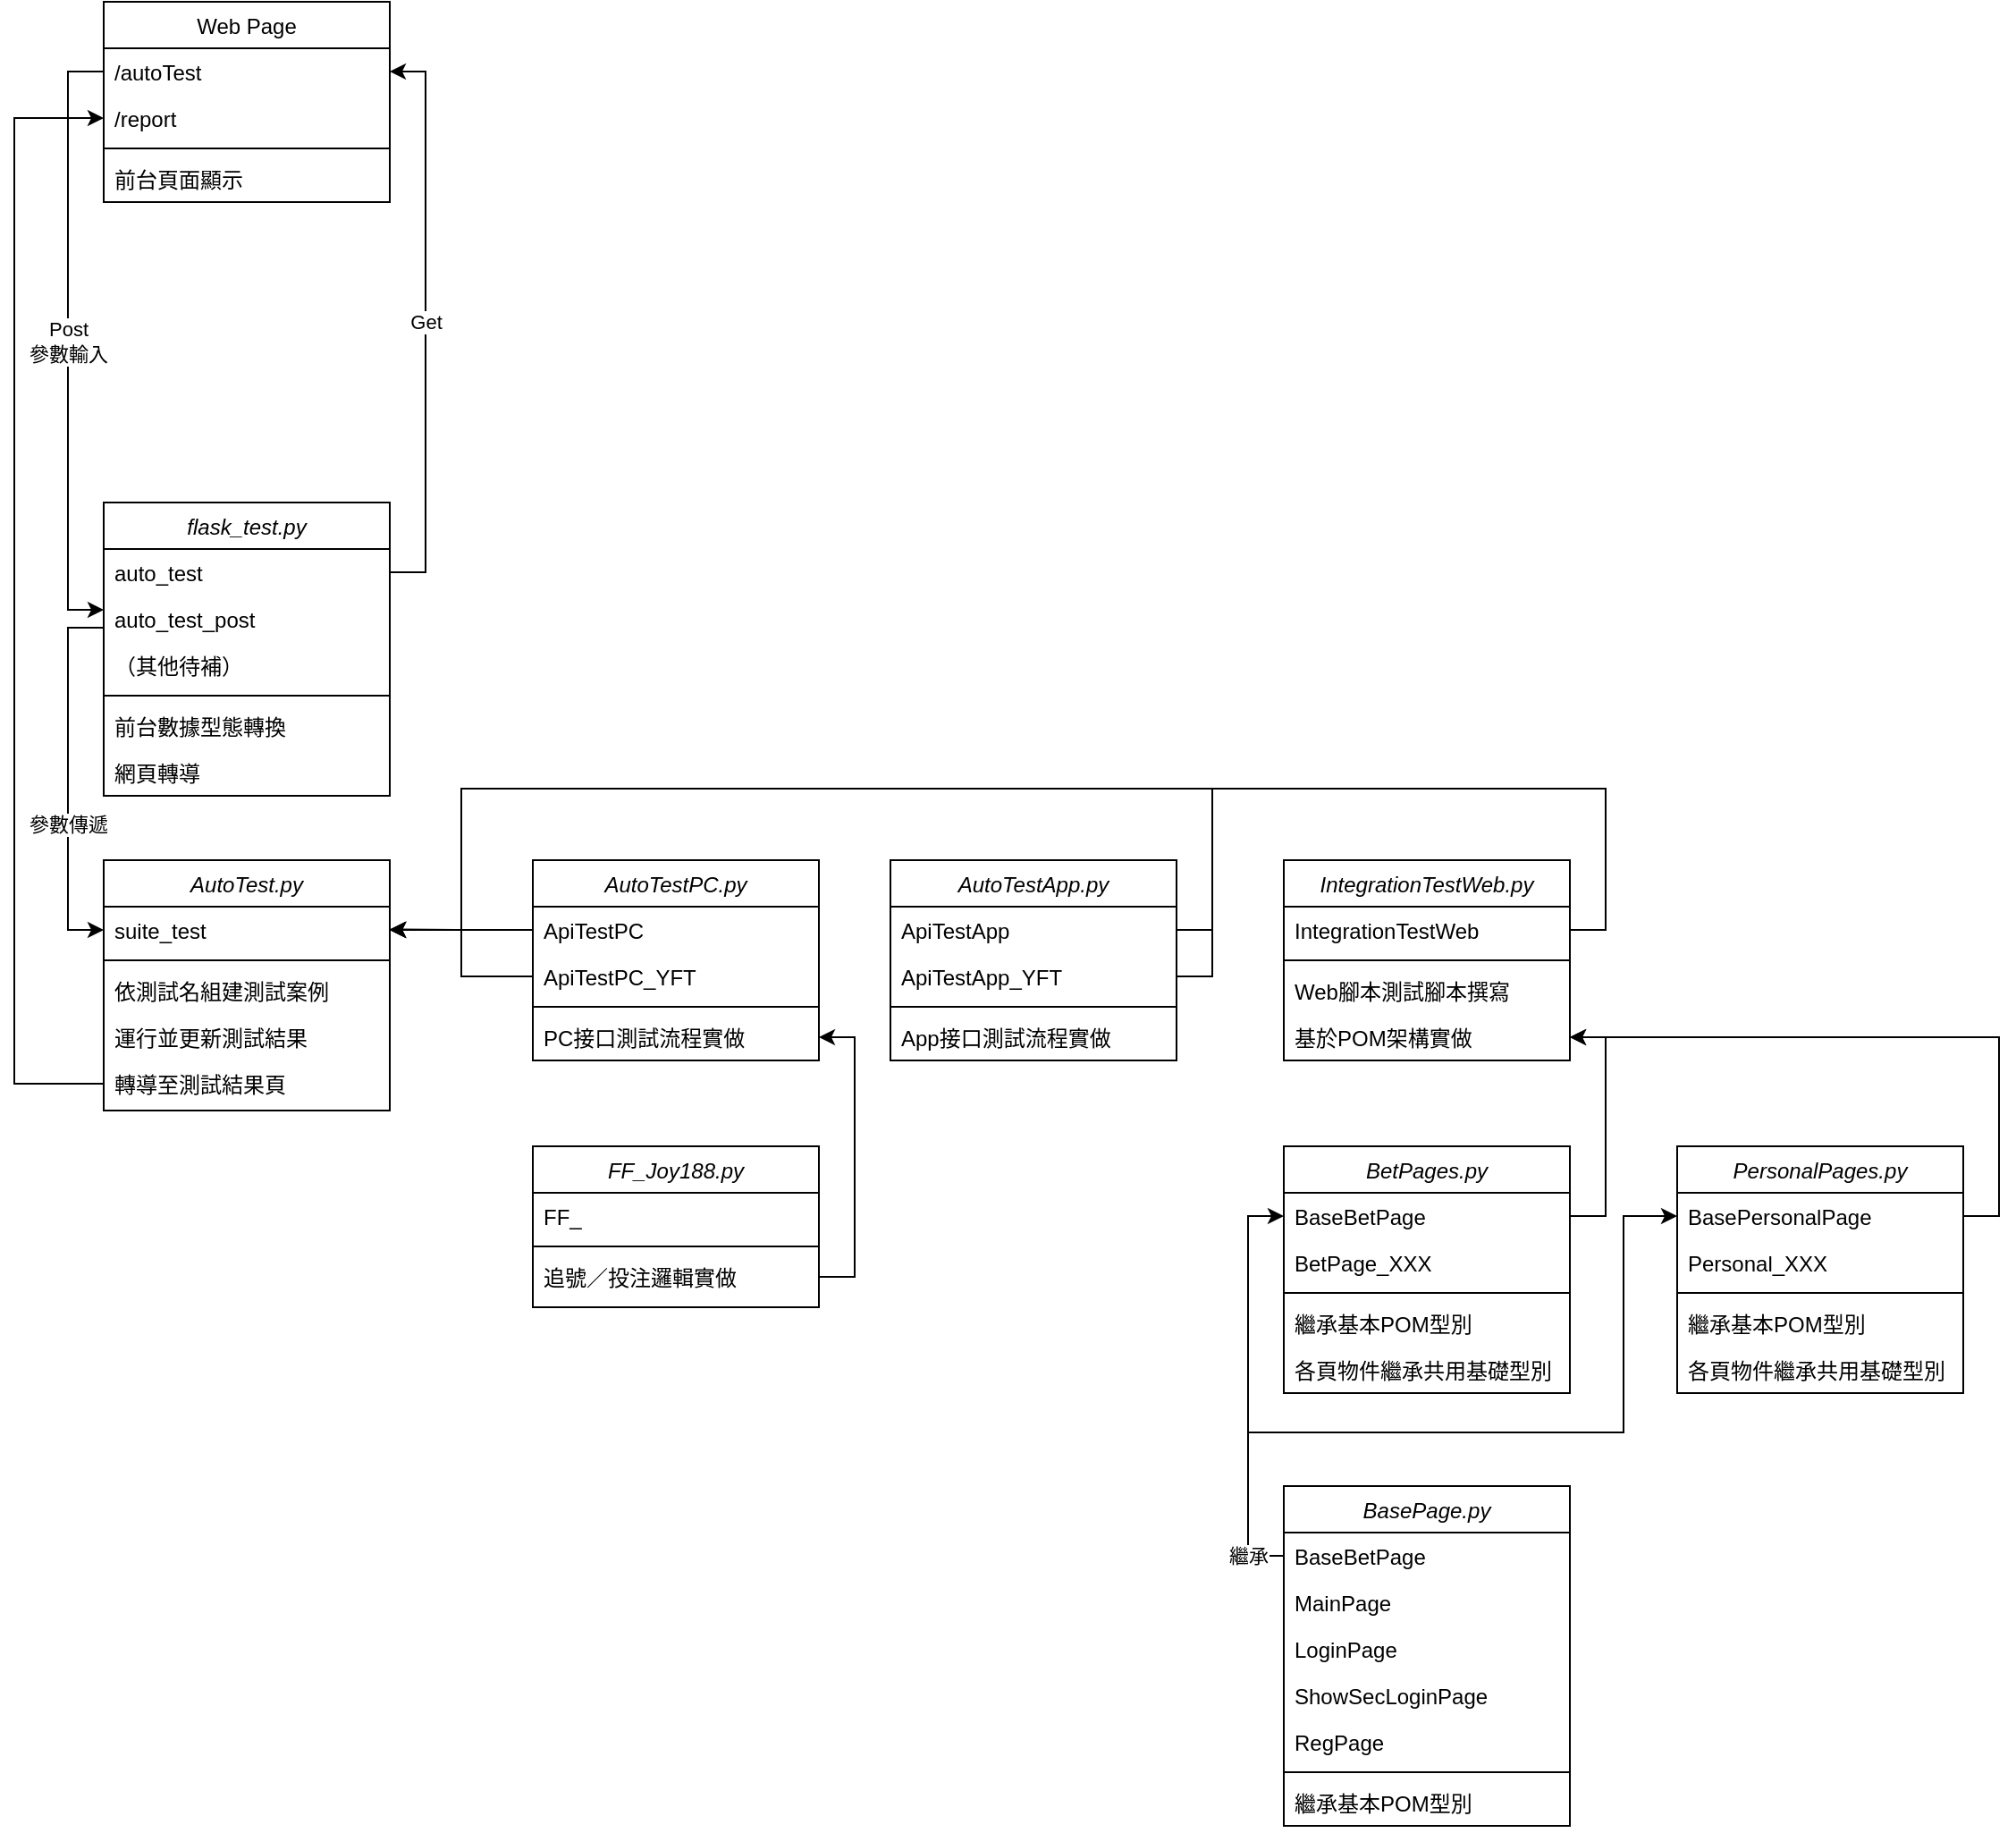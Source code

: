 <mxfile version="14.3.0" type="github">
  <diagram id="C5RBs43oDa-KdzZeNtuy" name="Page-1">
    <mxGraphModel dx="1221" dy="654" grid="1" gridSize="10" guides="1" tooltips="1" connect="1" arrows="1" fold="1" page="1" pageScale="1" pageWidth="827" pageHeight="1169" math="0" shadow="0">
      <root>
        <mxCell id="WIyWlLk6GJQsqaUBKTNV-0" />
        <mxCell id="WIyWlLk6GJQsqaUBKTNV-1" parent="WIyWlLk6GJQsqaUBKTNV-0" />
        <mxCell id="zkfFHV4jXpPFQw0GAbJ--0" value="flask_test.py" style="swimlane;fontStyle=2;align=center;verticalAlign=top;childLayout=stackLayout;horizontal=1;startSize=26;horizontalStack=0;resizeParent=1;resizeLast=0;collapsible=1;marginBottom=0;rounded=0;shadow=0;strokeWidth=1;" parent="WIyWlLk6GJQsqaUBKTNV-1" vertex="1">
          <mxGeometry x="200" y="280" width="160" height="164" as="geometry">
            <mxRectangle x="230" y="140" width="160" height="26" as="alternateBounds" />
          </mxGeometry>
        </mxCell>
        <mxCell id="zkfFHV4jXpPFQw0GAbJ--1" value="auto_test" style="text;align=left;verticalAlign=top;spacingLeft=4;spacingRight=4;overflow=hidden;rotatable=0;points=[[0,0.5],[1,0.5]];portConstraint=eastwest;" parent="zkfFHV4jXpPFQw0GAbJ--0" vertex="1">
          <mxGeometry y="26" width="160" height="26" as="geometry" />
        </mxCell>
        <mxCell id="zkfFHV4jXpPFQw0GAbJ--2" value="auto_test_post" style="text;align=left;verticalAlign=top;spacingLeft=4;spacingRight=4;overflow=hidden;rotatable=0;points=[[0,0.5],[1,0.5]];portConstraint=eastwest;rounded=0;shadow=0;html=0;" parent="zkfFHV4jXpPFQw0GAbJ--0" vertex="1">
          <mxGeometry y="52" width="160" height="26" as="geometry" />
        </mxCell>
        <mxCell id="zkfFHV4jXpPFQw0GAbJ--3" value="（其他待補）" style="text;align=left;verticalAlign=top;spacingLeft=4;spacingRight=4;overflow=hidden;rotatable=0;points=[[0,0.5],[1,0.5]];portConstraint=eastwest;rounded=0;shadow=0;html=0;" parent="zkfFHV4jXpPFQw0GAbJ--0" vertex="1">
          <mxGeometry y="78" width="160" height="26" as="geometry" />
        </mxCell>
        <mxCell id="zkfFHV4jXpPFQw0GAbJ--4" value="" style="line;html=1;strokeWidth=1;align=left;verticalAlign=middle;spacingTop=-1;spacingLeft=3;spacingRight=3;rotatable=0;labelPosition=right;points=[];portConstraint=eastwest;" parent="zkfFHV4jXpPFQw0GAbJ--0" vertex="1">
          <mxGeometry y="104" width="160" height="8" as="geometry" />
        </mxCell>
        <mxCell id="tOZh9jG0fcJi41N_YmbX-11" value="前台數據型態轉換" style="text;align=left;verticalAlign=top;spacingLeft=4;spacingRight=4;overflow=hidden;rotatable=0;points=[[0,0.5],[1,0.5]];portConstraint=eastwest;" vertex="1" parent="zkfFHV4jXpPFQw0GAbJ--0">
          <mxGeometry y="112" width="160" height="26" as="geometry" />
        </mxCell>
        <mxCell id="zkfFHV4jXpPFQw0GAbJ--5" value="網頁轉導" style="text;align=left;verticalAlign=top;spacingLeft=4;spacingRight=4;overflow=hidden;rotatable=0;points=[[0,0.5],[1,0.5]];portConstraint=eastwest;" parent="zkfFHV4jXpPFQw0GAbJ--0" vertex="1">
          <mxGeometry y="138" width="160" height="26" as="geometry" />
        </mxCell>
        <mxCell id="zkfFHV4jXpPFQw0GAbJ--17" value="Web Page&#xa;" style="swimlane;fontStyle=0;align=center;verticalAlign=top;childLayout=stackLayout;horizontal=1;startSize=26;horizontalStack=0;resizeParent=1;resizeLast=0;collapsible=1;marginBottom=0;rounded=0;shadow=0;strokeWidth=1;" parent="WIyWlLk6GJQsqaUBKTNV-1" vertex="1">
          <mxGeometry x="200" width="160" height="112" as="geometry">
            <mxRectangle x="550" y="140" width="160" height="26" as="alternateBounds" />
          </mxGeometry>
        </mxCell>
        <mxCell id="zkfFHV4jXpPFQw0GAbJ--18" value="/autoTest" style="text;align=left;verticalAlign=top;spacingLeft=4;spacingRight=4;overflow=hidden;rotatable=0;points=[[0,0.5],[1,0.5]];portConstraint=eastwest;" parent="zkfFHV4jXpPFQw0GAbJ--17" vertex="1">
          <mxGeometry y="26" width="160" height="26" as="geometry" />
        </mxCell>
        <mxCell id="tOZh9jG0fcJi41N_YmbX-16" value="/report" style="text;align=left;verticalAlign=top;spacingLeft=4;spacingRight=4;overflow=hidden;rotatable=0;points=[[0,0.5],[1,0.5]];portConstraint=eastwest;" vertex="1" parent="zkfFHV4jXpPFQw0GAbJ--17">
          <mxGeometry y="52" width="160" height="26" as="geometry" />
        </mxCell>
        <mxCell id="zkfFHV4jXpPFQw0GAbJ--23" value="" style="line;html=1;strokeWidth=1;align=left;verticalAlign=middle;spacingTop=-1;spacingLeft=3;spacingRight=3;rotatable=0;labelPosition=right;points=[];portConstraint=eastwest;" parent="zkfFHV4jXpPFQw0GAbJ--17" vertex="1">
          <mxGeometry y="78" width="160" height="8" as="geometry" />
        </mxCell>
        <mxCell id="zkfFHV4jXpPFQw0GAbJ--24" value="前台頁面顯示" style="text;align=left;verticalAlign=top;spacingLeft=4;spacingRight=4;overflow=hidden;rotatable=0;points=[[0,0.5],[1,0.5]];portConstraint=eastwest;" parent="zkfFHV4jXpPFQw0GAbJ--17" vertex="1">
          <mxGeometry y="86" width="160" height="26" as="geometry" />
        </mxCell>
        <mxCell id="tOZh9jG0fcJi41N_YmbX-0" value="Get" style="edgeStyle=orthogonalEdgeStyle;rounded=0;orthogonalLoop=1;jettySize=auto;html=1;exitX=1;exitY=0.5;exitDx=0;exitDy=0;entryX=1;entryY=0.5;entryDx=0;entryDy=0;" edge="1" parent="WIyWlLk6GJQsqaUBKTNV-1" source="zkfFHV4jXpPFQw0GAbJ--1" target="zkfFHV4jXpPFQw0GAbJ--18">
          <mxGeometry relative="1" as="geometry" />
        </mxCell>
        <mxCell id="tOZh9jG0fcJi41N_YmbX-1" value="Post&lt;br&gt;參數輸入" style="edgeStyle=orthogonalEdgeStyle;rounded=0;orthogonalLoop=1;jettySize=auto;html=1;exitX=0;exitY=0.5;exitDx=0;exitDy=0;" edge="1" parent="WIyWlLk6GJQsqaUBKTNV-1" source="zkfFHV4jXpPFQw0GAbJ--18">
          <mxGeometry relative="1" as="geometry">
            <mxPoint x="200" y="340" as="targetPoint" />
            <Array as="points">
              <mxPoint x="180" y="39" />
              <mxPoint x="180" y="340" />
              <mxPoint x="200" y="340" />
            </Array>
          </mxGeometry>
        </mxCell>
        <mxCell id="tOZh9jG0fcJi41N_YmbX-2" value="AutoTest.py" style="swimlane;fontStyle=2;align=center;verticalAlign=top;childLayout=stackLayout;horizontal=1;startSize=26;horizontalStack=0;resizeParent=1;resizeLast=0;collapsible=1;marginBottom=0;rounded=0;shadow=0;strokeWidth=1;" vertex="1" parent="WIyWlLk6GJQsqaUBKTNV-1">
          <mxGeometry x="200" y="480" width="160" height="140" as="geometry">
            <mxRectangle x="230" y="140" width="160" height="26" as="alternateBounds" />
          </mxGeometry>
        </mxCell>
        <mxCell id="tOZh9jG0fcJi41N_YmbX-3" value="suite_test" style="text;align=left;verticalAlign=top;spacingLeft=4;spacingRight=4;overflow=hidden;rotatable=0;points=[[0,0.5],[1,0.5]];portConstraint=eastwest;" vertex="1" parent="tOZh9jG0fcJi41N_YmbX-2">
          <mxGeometry y="26" width="160" height="26" as="geometry" />
        </mxCell>
        <mxCell id="tOZh9jG0fcJi41N_YmbX-6" value="" style="line;html=1;strokeWidth=1;align=left;verticalAlign=middle;spacingTop=-1;spacingLeft=3;spacingRight=3;rotatable=0;labelPosition=right;points=[];portConstraint=eastwest;" vertex="1" parent="tOZh9jG0fcJi41N_YmbX-2">
          <mxGeometry y="52" width="160" height="8" as="geometry" />
        </mxCell>
        <mxCell id="tOZh9jG0fcJi41N_YmbX-7" value="依測試名組建測試案例" style="text;align=left;verticalAlign=top;spacingLeft=4;spacingRight=4;overflow=hidden;rotatable=0;points=[[0,0.5],[1,0.5]];portConstraint=eastwest;" vertex="1" parent="tOZh9jG0fcJi41N_YmbX-2">
          <mxGeometry y="60" width="160" height="26" as="geometry" />
        </mxCell>
        <mxCell id="tOZh9jG0fcJi41N_YmbX-12" value="運行並更新測試結果" style="text;align=left;verticalAlign=top;spacingLeft=4;spacingRight=4;overflow=hidden;rotatable=0;points=[[0,0.5],[1,0.5]];portConstraint=eastwest;" vertex="1" parent="tOZh9jG0fcJi41N_YmbX-2">
          <mxGeometry y="86" width="160" height="26" as="geometry" />
        </mxCell>
        <mxCell id="tOZh9jG0fcJi41N_YmbX-13" value="轉導至測試結果頁" style="text;align=left;verticalAlign=top;spacingLeft=4;spacingRight=4;overflow=hidden;rotatable=0;points=[[0,0.5],[1,0.5]];portConstraint=eastwest;" vertex="1" parent="tOZh9jG0fcJi41N_YmbX-2">
          <mxGeometry y="112" width="160" height="26" as="geometry" />
        </mxCell>
        <mxCell id="tOZh9jG0fcJi41N_YmbX-10" value="參數傳遞" style="edgeStyle=orthogonalEdgeStyle;rounded=0;orthogonalLoop=1;jettySize=auto;html=1;" edge="1" parent="WIyWlLk6GJQsqaUBKTNV-1">
          <mxGeometry x="0.279" relative="1" as="geometry">
            <mxPoint x="200" y="340" as="sourcePoint" />
            <mxPoint x="200" y="519" as="targetPoint" />
            <Array as="points">
              <mxPoint x="200" y="350" />
              <mxPoint x="180" y="350" />
              <mxPoint x="180" y="519" />
            </Array>
            <mxPoint as="offset" />
          </mxGeometry>
        </mxCell>
        <mxCell id="tOZh9jG0fcJi41N_YmbX-15" style="edgeStyle=orthogonalEdgeStyle;rounded=0;orthogonalLoop=1;jettySize=auto;html=1;exitX=0;exitY=0.5;exitDx=0;exitDy=0;entryX=0;entryY=0.5;entryDx=0;entryDy=0;" edge="1" parent="WIyWlLk6GJQsqaUBKTNV-1" source="tOZh9jG0fcJi41N_YmbX-13" target="tOZh9jG0fcJi41N_YmbX-16">
          <mxGeometry relative="1" as="geometry">
            <Array as="points">
              <mxPoint x="150" y="605" />
              <mxPoint x="150" y="65" />
            </Array>
          </mxGeometry>
        </mxCell>
        <mxCell id="tOZh9jG0fcJi41N_YmbX-17" value="AutoTestPC.py" style="swimlane;fontStyle=2;align=center;verticalAlign=top;childLayout=stackLayout;horizontal=1;startSize=26;horizontalStack=0;resizeParent=1;resizeLast=0;collapsible=1;marginBottom=0;rounded=0;shadow=0;strokeWidth=1;" vertex="1" parent="WIyWlLk6GJQsqaUBKTNV-1">
          <mxGeometry x="440" y="480" width="160" height="112" as="geometry">
            <mxRectangle x="230" y="140" width="160" height="26" as="alternateBounds" />
          </mxGeometry>
        </mxCell>
        <mxCell id="tOZh9jG0fcJi41N_YmbX-18" value="ApiTestPC" style="text;align=left;verticalAlign=top;spacingLeft=4;spacingRight=4;overflow=hidden;rotatable=0;points=[[0,0.5],[1,0.5]];portConstraint=eastwest;" vertex="1" parent="tOZh9jG0fcJi41N_YmbX-17">
          <mxGeometry y="26" width="160" height="26" as="geometry" />
        </mxCell>
        <mxCell id="tOZh9jG0fcJi41N_YmbX-23" value="ApiTestPC_YFT" style="text;align=left;verticalAlign=top;spacingLeft=4;spacingRight=4;overflow=hidden;rotatable=0;points=[[0,0.5],[1,0.5]];portConstraint=eastwest;" vertex="1" parent="tOZh9jG0fcJi41N_YmbX-17">
          <mxGeometry y="52" width="160" height="26" as="geometry" />
        </mxCell>
        <mxCell id="tOZh9jG0fcJi41N_YmbX-19" value="" style="line;html=1;strokeWidth=1;align=left;verticalAlign=middle;spacingTop=-1;spacingLeft=3;spacingRight=3;rotatable=0;labelPosition=right;points=[];portConstraint=eastwest;" vertex="1" parent="tOZh9jG0fcJi41N_YmbX-17">
          <mxGeometry y="78" width="160" height="8" as="geometry" />
        </mxCell>
        <mxCell id="tOZh9jG0fcJi41N_YmbX-20" value="PC接口測試流程實做" style="text;align=left;verticalAlign=top;spacingLeft=4;spacingRight=4;overflow=hidden;rotatable=0;points=[[0,0.5],[1,0.5]];portConstraint=eastwest;" vertex="1" parent="tOZh9jG0fcJi41N_YmbX-17">
          <mxGeometry y="86" width="160" height="26" as="geometry" />
        </mxCell>
        <mxCell id="tOZh9jG0fcJi41N_YmbX-26" value="FF_Joy188.py" style="swimlane;fontStyle=2;align=center;verticalAlign=top;childLayout=stackLayout;horizontal=1;startSize=26;horizontalStack=0;resizeParent=1;resizeLast=0;collapsible=1;marginBottom=0;rounded=0;shadow=0;strokeWidth=1;" vertex="1" parent="WIyWlLk6GJQsqaUBKTNV-1">
          <mxGeometry x="440" y="640" width="160" height="90" as="geometry">
            <mxRectangle x="230" y="140" width="160" height="26" as="alternateBounds" />
          </mxGeometry>
        </mxCell>
        <mxCell id="tOZh9jG0fcJi41N_YmbX-27" value="FF_" style="text;align=left;verticalAlign=top;spacingLeft=4;spacingRight=4;overflow=hidden;rotatable=0;points=[[0,0.5],[1,0.5]];portConstraint=eastwest;" vertex="1" parent="tOZh9jG0fcJi41N_YmbX-26">
          <mxGeometry y="26" width="160" height="26" as="geometry" />
        </mxCell>
        <mxCell id="tOZh9jG0fcJi41N_YmbX-29" value="" style="line;html=1;strokeWidth=1;align=left;verticalAlign=middle;spacingTop=-1;spacingLeft=3;spacingRight=3;rotatable=0;labelPosition=right;points=[];portConstraint=eastwest;" vertex="1" parent="tOZh9jG0fcJi41N_YmbX-26">
          <mxGeometry y="52" width="160" height="8" as="geometry" />
        </mxCell>
        <mxCell id="tOZh9jG0fcJi41N_YmbX-30" value="追號／投注邏輯實做" style="text;align=left;verticalAlign=top;spacingLeft=4;spacingRight=4;overflow=hidden;rotatable=0;points=[[0,0.5],[1,0.5]];portConstraint=eastwest;" vertex="1" parent="tOZh9jG0fcJi41N_YmbX-26">
          <mxGeometry y="60" width="160" height="26" as="geometry" />
        </mxCell>
        <mxCell id="tOZh9jG0fcJi41N_YmbX-31" style="edgeStyle=orthogonalEdgeStyle;rounded=0;orthogonalLoop=1;jettySize=auto;html=1;exitX=1;exitY=0.5;exitDx=0;exitDy=0;entryX=1;entryY=0.5;entryDx=0;entryDy=0;" edge="1" parent="WIyWlLk6GJQsqaUBKTNV-1" source="tOZh9jG0fcJi41N_YmbX-30" target="tOZh9jG0fcJi41N_YmbX-20">
          <mxGeometry relative="1" as="geometry" />
        </mxCell>
        <mxCell id="tOZh9jG0fcJi41N_YmbX-32" value="AutoTestApp.py" style="swimlane;fontStyle=2;align=center;verticalAlign=top;childLayout=stackLayout;horizontal=1;startSize=26;horizontalStack=0;resizeParent=1;resizeLast=0;collapsible=1;marginBottom=0;rounded=0;shadow=0;strokeWidth=1;" vertex="1" parent="WIyWlLk6GJQsqaUBKTNV-1">
          <mxGeometry x="640" y="480" width="160" height="112" as="geometry">
            <mxRectangle x="230" y="140" width="160" height="26" as="alternateBounds" />
          </mxGeometry>
        </mxCell>
        <mxCell id="tOZh9jG0fcJi41N_YmbX-33" value="ApiTestApp" style="text;align=left;verticalAlign=top;spacingLeft=4;spacingRight=4;overflow=hidden;rotatable=0;points=[[0,0.5],[1,0.5]];portConstraint=eastwest;" vertex="1" parent="tOZh9jG0fcJi41N_YmbX-32">
          <mxGeometry y="26" width="160" height="26" as="geometry" />
        </mxCell>
        <mxCell id="tOZh9jG0fcJi41N_YmbX-34" value="ApiTestApp_YFT" style="text;align=left;verticalAlign=top;spacingLeft=4;spacingRight=4;overflow=hidden;rotatable=0;points=[[0,0.5],[1,0.5]];portConstraint=eastwest;" vertex="1" parent="tOZh9jG0fcJi41N_YmbX-32">
          <mxGeometry y="52" width="160" height="26" as="geometry" />
        </mxCell>
        <mxCell id="tOZh9jG0fcJi41N_YmbX-35" value="" style="line;html=1;strokeWidth=1;align=left;verticalAlign=middle;spacingTop=-1;spacingLeft=3;spacingRight=3;rotatable=0;labelPosition=right;points=[];portConstraint=eastwest;" vertex="1" parent="tOZh9jG0fcJi41N_YmbX-32">
          <mxGeometry y="78" width="160" height="8" as="geometry" />
        </mxCell>
        <mxCell id="tOZh9jG0fcJi41N_YmbX-36" value="App接口測試流程實做" style="text;align=left;verticalAlign=top;spacingLeft=4;spacingRight=4;overflow=hidden;rotatable=0;points=[[0,0.5],[1,0.5]];portConstraint=eastwest;" vertex="1" parent="tOZh9jG0fcJi41N_YmbX-32">
          <mxGeometry y="86" width="160" height="26" as="geometry" />
        </mxCell>
        <mxCell id="tOZh9jG0fcJi41N_YmbX-37" style="edgeStyle=orthogonalEdgeStyle;rounded=0;orthogonalLoop=1;jettySize=auto;html=1;exitX=1;exitY=0.5;exitDx=0;exitDy=0;entryX=1;entryY=0.5;entryDx=0;entryDy=0;" edge="1" parent="WIyWlLk6GJQsqaUBKTNV-1" source="tOZh9jG0fcJi41N_YmbX-33" target="tOZh9jG0fcJi41N_YmbX-3">
          <mxGeometry relative="1" as="geometry">
            <Array as="points">
              <mxPoint x="820" y="519" />
              <mxPoint x="820" y="440" />
              <mxPoint x="400" y="440" />
              <mxPoint x="400" y="519" />
            </Array>
          </mxGeometry>
        </mxCell>
        <mxCell id="tOZh9jG0fcJi41N_YmbX-38" style="edgeStyle=orthogonalEdgeStyle;rounded=0;orthogonalLoop=1;jettySize=auto;html=1;exitX=0;exitY=0.5;exitDx=0;exitDy=0;" edge="1" parent="WIyWlLk6GJQsqaUBKTNV-1" source="tOZh9jG0fcJi41N_YmbX-18">
          <mxGeometry relative="1" as="geometry">
            <mxPoint x="360" y="518.667" as="targetPoint" />
          </mxGeometry>
        </mxCell>
        <mxCell id="tOZh9jG0fcJi41N_YmbX-39" style="edgeStyle=orthogonalEdgeStyle;rounded=0;orthogonalLoop=1;jettySize=auto;html=1;entryX=1;entryY=0.5;entryDx=0;entryDy=0;" edge="1" parent="WIyWlLk6GJQsqaUBKTNV-1" source="tOZh9jG0fcJi41N_YmbX-23" target="tOZh9jG0fcJi41N_YmbX-3">
          <mxGeometry relative="1" as="geometry" />
        </mxCell>
        <mxCell id="tOZh9jG0fcJi41N_YmbX-40" style="edgeStyle=orthogonalEdgeStyle;rounded=0;orthogonalLoop=1;jettySize=auto;html=1;exitX=1;exitY=0.5;exitDx=0;exitDy=0;entryX=1;entryY=0.5;entryDx=0;entryDy=0;" edge="1" parent="WIyWlLk6GJQsqaUBKTNV-1" source="tOZh9jG0fcJi41N_YmbX-34" target="tOZh9jG0fcJi41N_YmbX-3">
          <mxGeometry relative="1" as="geometry">
            <Array as="points">
              <mxPoint x="820" y="545" />
              <mxPoint x="820" y="440" />
              <mxPoint x="400" y="440" />
              <mxPoint x="400" y="519" />
            </Array>
          </mxGeometry>
        </mxCell>
        <mxCell id="tOZh9jG0fcJi41N_YmbX-41" value="IntegrationTestWeb.py" style="swimlane;fontStyle=2;align=center;verticalAlign=top;childLayout=stackLayout;horizontal=1;startSize=26;horizontalStack=0;resizeParent=1;resizeLast=0;collapsible=1;marginBottom=0;rounded=0;shadow=0;strokeWidth=1;" vertex="1" parent="WIyWlLk6GJQsqaUBKTNV-1">
          <mxGeometry x="860" y="480" width="160" height="112" as="geometry">
            <mxRectangle x="230" y="140" width="160" height="26" as="alternateBounds" />
          </mxGeometry>
        </mxCell>
        <mxCell id="tOZh9jG0fcJi41N_YmbX-42" value="IntegrationTestWeb" style="text;align=left;verticalAlign=top;spacingLeft=4;spacingRight=4;overflow=hidden;rotatable=0;points=[[0,0.5],[1,0.5]];portConstraint=eastwest;" vertex="1" parent="tOZh9jG0fcJi41N_YmbX-41">
          <mxGeometry y="26" width="160" height="26" as="geometry" />
        </mxCell>
        <mxCell id="tOZh9jG0fcJi41N_YmbX-44" value="" style="line;html=1;strokeWidth=1;align=left;verticalAlign=middle;spacingTop=-1;spacingLeft=3;spacingRight=3;rotatable=0;labelPosition=right;points=[];portConstraint=eastwest;" vertex="1" parent="tOZh9jG0fcJi41N_YmbX-41">
          <mxGeometry y="52" width="160" height="8" as="geometry" />
        </mxCell>
        <mxCell id="tOZh9jG0fcJi41N_YmbX-45" value="Web腳本測試腳本撰寫" style="text;align=left;verticalAlign=top;spacingLeft=4;spacingRight=4;overflow=hidden;rotatable=0;points=[[0,0.5],[1,0.5]];portConstraint=eastwest;" vertex="1" parent="tOZh9jG0fcJi41N_YmbX-41">
          <mxGeometry y="60" width="160" height="26" as="geometry" />
        </mxCell>
        <mxCell id="tOZh9jG0fcJi41N_YmbX-46" value="基於POM架構實做" style="text;align=left;verticalAlign=top;spacingLeft=4;spacingRight=4;overflow=hidden;rotatable=0;points=[[0,0.5],[1,0.5]];portConstraint=eastwest;" vertex="1" parent="tOZh9jG0fcJi41N_YmbX-41">
          <mxGeometry y="86" width="160" height="26" as="geometry" />
        </mxCell>
        <mxCell id="tOZh9jG0fcJi41N_YmbX-47" style="edgeStyle=orthogonalEdgeStyle;rounded=0;orthogonalLoop=1;jettySize=auto;html=1;exitX=1;exitY=0.5;exitDx=0;exitDy=0;entryX=1;entryY=0.5;entryDx=0;entryDy=0;" edge="1" parent="WIyWlLk6GJQsqaUBKTNV-1" source="tOZh9jG0fcJi41N_YmbX-42" target="tOZh9jG0fcJi41N_YmbX-3">
          <mxGeometry relative="1" as="geometry">
            <Array as="points">
              <mxPoint x="1040" y="519" />
              <mxPoint x="1040" y="440" />
              <mxPoint x="400" y="440" />
              <mxPoint x="400" y="519" />
            </Array>
          </mxGeometry>
        </mxCell>
        <mxCell id="tOZh9jG0fcJi41N_YmbX-48" value="BetPages.py" style="swimlane;fontStyle=2;align=center;verticalAlign=top;childLayout=stackLayout;horizontal=1;startSize=26;horizontalStack=0;resizeParent=1;resizeLast=0;collapsible=1;marginBottom=0;rounded=0;shadow=0;strokeWidth=1;" vertex="1" parent="WIyWlLk6GJQsqaUBKTNV-1">
          <mxGeometry x="860" y="640" width="160" height="138" as="geometry">
            <mxRectangle x="230" y="140" width="160" height="26" as="alternateBounds" />
          </mxGeometry>
        </mxCell>
        <mxCell id="tOZh9jG0fcJi41N_YmbX-49" value="BaseBetPage" style="text;align=left;verticalAlign=top;spacingLeft=4;spacingRight=4;overflow=hidden;rotatable=0;points=[[0,0.5],[1,0.5]];portConstraint=eastwest;" vertex="1" parent="tOZh9jG0fcJi41N_YmbX-48">
          <mxGeometry y="26" width="160" height="26" as="geometry" />
        </mxCell>
        <mxCell id="tOZh9jG0fcJi41N_YmbX-52" value="BetPage_XXX" style="text;align=left;verticalAlign=top;spacingLeft=4;spacingRight=4;overflow=hidden;rotatable=0;points=[[0,0.5],[1,0.5]];portConstraint=eastwest;" vertex="1" parent="tOZh9jG0fcJi41N_YmbX-48">
          <mxGeometry y="52" width="160" height="26" as="geometry" />
        </mxCell>
        <mxCell id="tOZh9jG0fcJi41N_YmbX-50" value="" style="line;html=1;strokeWidth=1;align=left;verticalAlign=middle;spacingTop=-1;spacingLeft=3;spacingRight=3;rotatable=0;labelPosition=right;points=[];portConstraint=eastwest;" vertex="1" parent="tOZh9jG0fcJi41N_YmbX-48">
          <mxGeometry y="78" width="160" height="8" as="geometry" />
        </mxCell>
        <mxCell id="tOZh9jG0fcJi41N_YmbX-51" value="繼承基本POM型別" style="text;align=left;verticalAlign=top;spacingLeft=4;spacingRight=4;overflow=hidden;rotatable=0;points=[[0,0.5],[1,0.5]];portConstraint=eastwest;" vertex="1" parent="tOZh9jG0fcJi41N_YmbX-48">
          <mxGeometry y="86" width="160" height="26" as="geometry" />
        </mxCell>
        <mxCell id="tOZh9jG0fcJi41N_YmbX-53" value="各頁物件繼承共用基礎型別" style="text;align=left;verticalAlign=top;spacingLeft=4;spacingRight=4;overflow=hidden;rotatable=0;points=[[0,0.5],[1,0.5]];portConstraint=eastwest;" vertex="1" parent="tOZh9jG0fcJi41N_YmbX-48">
          <mxGeometry y="112" width="160" height="26" as="geometry" />
        </mxCell>
        <mxCell id="tOZh9jG0fcJi41N_YmbX-56" style="edgeStyle=orthogonalEdgeStyle;rounded=0;orthogonalLoop=1;jettySize=auto;html=1;exitX=1;exitY=0.5;exitDx=0;exitDy=0;entryX=1;entryY=0.5;entryDx=0;entryDy=0;" edge="1" parent="WIyWlLk6GJQsqaUBKTNV-1" source="tOZh9jG0fcJi41N_YmbX-49" target="tOZh9jG0fcJi41N_YmbX-46">
          <mxGeometry relative="1" as="geometry" />
        </mxCell>
        <mxCell id="tOZh9jG0fcJi41N_YmbX-57" value="PersonalPages.py" style="swimlane;fontStyle=2;align=center;verticalAlign=top;childLayout=stackLayout;horizontal=1;startSize=26;horizontalStack=0;resizeParent=1;resizeLast=0;collapsible=1;marginBottom=0;rounded=0;shadow=0;strokeWidth=1;" vertex="1" parent="WIyWlLk6GJQsqaUBKTNV-1">
          <mxGeometry x="1080" y="640" width="160" height="138" as="geometry">
            <mxRectangle x="230" y="140" width="160" height="26" as="alternateBounds" />
          </mxGeometry>
        </mxCell>
        <mxCell id="tOZh9jG0fcJi41N_YmbX-58" value="BasePersonalPage" style="text;align=left;verticalAlign=top;spacingLeft=4;spacingRight=4;overflow=hidden;rotatable=0;points=[[0,0.5],[1,0.5]];portConstraint=eastwest;" vertex="1" parent="tOZh9jG0fcJi41N_YmbX-57">
          <mxGeometry y="26" width="160" height="26" as="geometry" />
        </mxCell>
        <mxCell id="tOZh9jG0fcJi41N_YmbX-59" value="Personal_XXX" style="text;align=left;verticalAlign=top;spacingLeft=4;spacingRight=4;overflow=hidden;rotatable=0;points=[[0,0.5],[1,0.5]];portConstraint=eastwest;" vertex="1" parent="tOZh9jG0fcJi41N_YmbX-57">
          <mxGeometry y="52" width="160" height="26" as="geometry" />
        </mxCell>
        <mxCell id="tOZh9jG0fcJi41N_YmbX-60" value="" style="line;html=1;strokeWidth=1;align=left;verticalAlign=middle;spacingTop=-1;spacingLeft=3;spacingRight=3;rotatable=0;labelPosition=right;points=[];portConstraint=eastwest;" vertex="1" parent="tOZh9jG0fcJi41N_YmbX-57">
          <mxGeometry y="78" width="160" height="8" as="geometry" />
        </mxCell>
        <mxCell id="tOZh9jG0fcJi41N_YmbX-61" value="繼承基本POM型別" style="text;align=left;verticalAlign=top;spacingLeft=4;spacingRight=4;overflow=hidden;rotatable=0;points=[[0,0.5],[1,0.5]];portConstraint=eastwest;" vertex="1" parent="tOZh9jG0fcJi41N_YmbX-57">
          <mxGeometry y="86" width="160" height="26" as="geometry" />
        </mxCell>
        <mxCell id="tOZh9jG0fcJi41N_YmbX-62" value="各頁物件繼承共用基礎型別" style="text;align=left;verticalAlign=top;spacingLeft=4;spacingRight=4;overflow=hidden;rotatable=0;points=[[0,0.5],[1,0.5]];portConstraint=eastwest;" vertex="1" parent="tOZh9jG0fcJi41N_YmbX-57">
          <mxGeometry y="112" width="160" height="26" as="geometry" />
        </mxCell>
        <mxCell id="tOZh9jG0fcJi41N_YmbX-63" value="BasePage.py" style="swimlane;fontStyle=2;align=center;verticalAlign=top;childLayout=stackLayout;horizontal=1;startSize=26;horizontalStack=0;resizeParent=1;resizeLast=0;collapsible=1;marginBottom=0;rounded=0;shadow=0;strokeWidth=1;" vertex="1" parent="WIyWlLk6GJQsqaUBKTNV-1">
          <mxGeometry x="860" y="830" width="160" height="190" as="geometry">
            <mxRectangle x="230" y="140" width="160" height="26" as="alternateBounds" />
          </mxGeometry>
        </mxCell>
        <mxCell id="tOZh9jG0fcJi41N_YmbX-64" value="BaseBetPage" style="text;align=left;verticalAlign=top;spacingLeft=4;spacingRight=4;overflow=hidden;rotatable=0;points=[[0,0.5],[1,0.5]];portConstraint=eastwest;" vertex="1" parent="tOZh9jG0fcJi41N_YmbX-63">
          <mxGeometry y="26" width="160" height="26" as="geometry" />
        </mxCell>
        <mxCell id="tOZh9jG0fcJi41N_YmbX-65" value="MainPage" style="text;align=left;verticalAlign=top;spacingLeft=4;spacingRight=4;overflow=hidden;rotatable=0;points=[[0,0.5],[1,0.5]];portConstraint=eastwest;" vertex="1" parent="tOZh9jG0fcJi41N_YmbX-63">
          <mxGeometry y="52" width="160" height="26" as="geometry" />
        </mxCell>
        <mxCell id="tOZh9jG0fcJi41N_YmbX-74" value="LoginPage" style="text;align=left;verticalAlign=top;spacingLeft=4;spacingRight=4;overflow=hidden;rotatable=0;points=[[0,0.5],[1,0.5]];portConstraint=eastwest;" vertex="1" parent="tOZh9jG0fcJi41N_YmbX-63">
          <mxGeometry y="78" width="160" height="26" as="geometry" />
        </mxCell>
        <mxCell id="tOZh9jG0fcJi41N_YmbX-75" value="ShowSecLoginPage" style="text;align=left;verticalAlign=top;spacingLeft=4;spacingRight=4;overflow=hidden;rotatable=0;points=[[0,0.5],[1,0.5]];portConstraint=eastwest;" vertex="1" parent="tOZh9jG0fcJi41N_YmbX-63">
          <mxGeometry y="104" width="160" height="26" as="geometry" />
        </mxCell>
        <mxCell id="tOZh9jG0fcJi41N_YmbX-76" value="RegPage" style="text;align=left;verticalAlign=top;spacingLeft=4;spacingRight=4;overflow=hidden;rotatable=0;points=[[0,0.5],[1,0.5]];portConstraint=eastwest;" vertex="1" parent="tOZh9jG0fcJi41N_YmbX-63">
          <mxGeometry y="130" width="160" height="26" as="geometry" />
        </mxCell>
        <mxCell id="tOZh9jG0fcJi41N_YmbX-66" value="" style="line;html=1;strokeWidth=1;align=left;verticalAlign=middle;spacingTop=-1;spacingLeft=3;spacingRight=3;rotatable=0;labelPosition=right;points=[];portConstraint=eastwest;" vertex="1" parent="tOZh9jG0fcJi41N_YmbX-63">
          <mxGeometry y="156" width="160" height="8" as="geometry" />
        </mxCell>
        <mxCell id="tOZh9jG0fcJi41N_YmbX-67" value="繼承基本POM型別" style="text;align=left;verticalAlign=top;spacingLeft=4;spacingRight=4;overflow=hidden;rotatable=0;points=[[0,0.5],[1,0.5]];portConstraint=eastwest;" vertex="1" parent="tOZh9jG0fcJi41N_YmbX-63">
          <mxGeometry y="164" width="160" height="26" as="geometry" />
        </mxCell>
        <mxCell id="tOZh9jG0fcJi41N_YmbX-69" style="edgeStyle=orthogonalEdgeStyle;rounded=0;orthogonalLoop=1;jettySize=auto;html=1;exitX=1;exitY=0.5;exitDx=0;exitDy=0;entryX=1;entryY=0.5;entryDx=0;entryDy=0;" edge="1" parent="WIyWlLk6GJQsqaUBKTNV-1" source="tOZh9jG0fcJi41N_YmbX-58" target="tOZh9jG0fcJi41N_YmbX-46">
          <mxGeometry relative="1" as="geometry" />
        </mxCell>
        <mxCell id="tOZh9jG0fcJi41N_YmbX-70" style="edgeStyle=orthogonalEdgeStyle;rounded=0;orthogonalLoop=1;jettySize=auto;html=1;exitX=0;exitY=0.5;exitDx=0;exitDy=0;entryX=0;entryY=0.5;entryDx=0;entryDy=0;" edge="1" parent="WIyWlLk6GJQsqaUBKTNV-1" source="tOZh9jG0fcJi41N_YmbX-64" target="tOZh9jG0fcJi41N_YmbX-49">
          <mxGeometry relative="1" as="geometry" />
        </mxCell>
        <mxCell id="tOZh9jG0fcJi41N_YmbX-71" value="繼承" style="edgeStyle=orthogonalEdgeStyle;rounded=0;orthogonalLoop=1;jettySize=auto;html=1;exitX=0;exitY=0.5;exitDx=0;exitDy=0;entryX=0;entryY=0.5;entryDx=0;entryDy=0;" edge="1" parent="WIyWlLk6GJQsqaUBKTNV-1" source="tOZh9jG0fcJi41N_YmbX-64" target="tOZh9jG0fcJi41N_YmbX-58">
          <mxGeometry x="-0.911" relative="1" as="geometry">
            <mxPoint x="1050" y="679" as="targetPoint" />
            <Array as="points">
              <mxPoint x="840" y="869" />
              <mxPoint x="840" y="800" />
              <mxPoint x="1050" y="800" />
              <mxPoint x="1050" y="679" />
            </Array>
            <mxPoint as="offset" />
          </mxGeometry>
        </mxCell>
      </root>
    </mxGraphModel>
  </diagram>
</mxfile>
